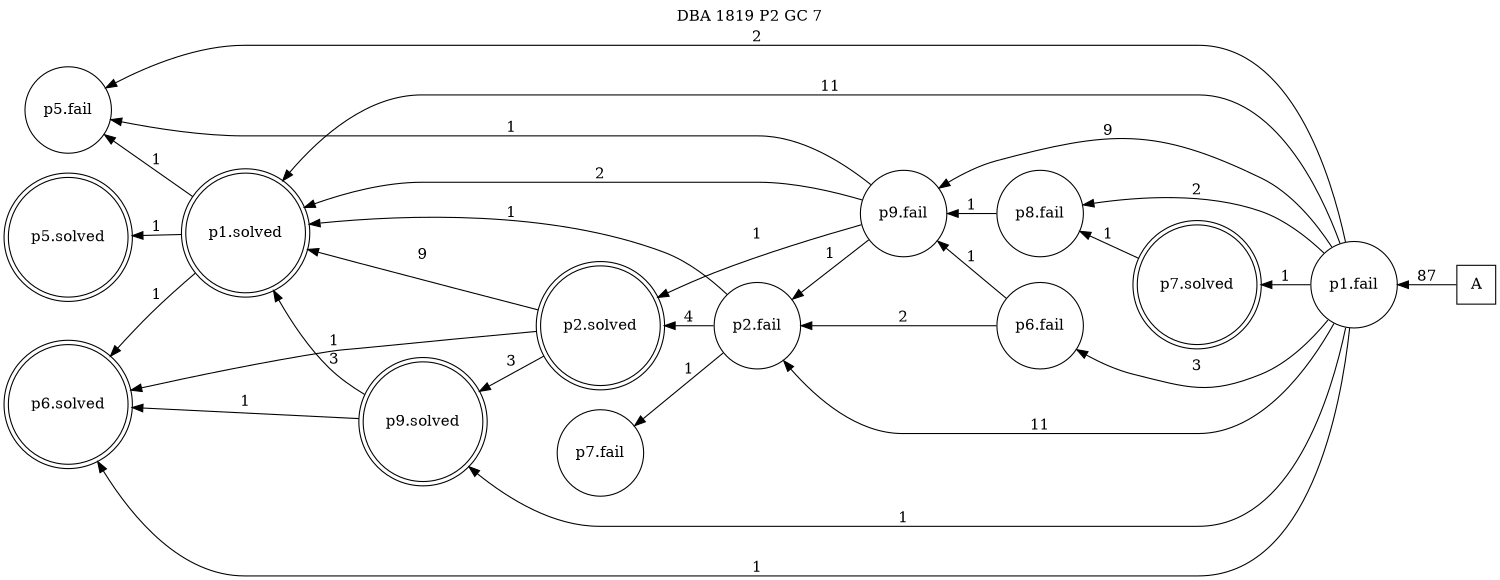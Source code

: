digraph DBA_1819_P2_GC_7 {
labelloc="tl"
label= " DBA 1819 P2 GC 7 "
rankdir="RL";
graph [ size=" 10 , 10 !"]

"A" [shape="square" label="A"]
"p1.fail" [shape="circle" label="p1.fail"]
"p2.fail" [shape="circle" label="p2.fail"]
"p9.fail" [shape="circle" label="p9.fail"]
"p6.fail" [shape="circle" label="p6.fail"]
"p7.fail" [shape="circle" label="p7.fail"]
"p5.fail" [shape="circle" label="p5.fail"]
"p8.fail" [shape="circle" label="p8.fail"]
"p2.solved" [shape="doublecircle" label="p2.solved"]
"p1.solved" [shape="doublecircle" label="p1.solved"]
"p6.solved" [shape="doublecircle" label="p6.solved"]
"p9.solved" [shape="doublecircle" label="p9.solved"]
"p5.solved" [shape="doublecircle" label="p5.solved"]
"p7.solved" [shape="doublecircle" label="p7.solved"]
"A" -> "p1.fail" [ label=87]
"p1.fail" -> "p2.fail" [ label=11]
"p1.fail" -> "p9.fail" [ label=9]
"p1.fail" -> "p6.fail" [ label=3]
"p1.fail" -> "p5.fail" [ label=2]
"p1.fail" -> "p8.fail" [ label=2]
"p1.fail" -> "p1.solved" [ label=11]
"p1.fail" -> "p6.solved" [ label=1]
"p1.fail" -> "p9.solved" [ label=1]
"p1.fail" -> "p7.solved" [ label=1]
"p2.fail" -> "p7.fail" [ label=1]
"p2.fail" -> "p2.solved" [ label=4]
"p2.fail" -> "p1.solved" [ label=1]
"p9.fail" -> "p2.fail" [ label=1]
"p9.fail" -> "p5.fail" [ label=1]
"p9.fail" -> "p2.solved" [ label=1]
"p9.fail" -> "p1.solved" [ label=2]
"p6.fail" -> "p2.fail" [ label=2]
"p6.fail" -> "p9.fail" [ label=1]
"p8.fail" -> "p9.fail" [ label=1]
"p2.solved" -> "p1.solved" [ label=9]
"p2.solved" -> "p6.solved" [ label=1]
"p2.solved" -> "p9.solved" [ label=3]
"p1.solved" -> "p5.fail" [ label=1]
"p1.solved" -> "p6.solved" [ label=1]
"p1.solved" -> "p5.solved" [ label=1]
"p9.solved" -> "p1.solved" [ label=3]
"p9.solved" -> "p6.solved" [ label=1]
"p7.solved" -> "p8.fail" [ label=1]
}
